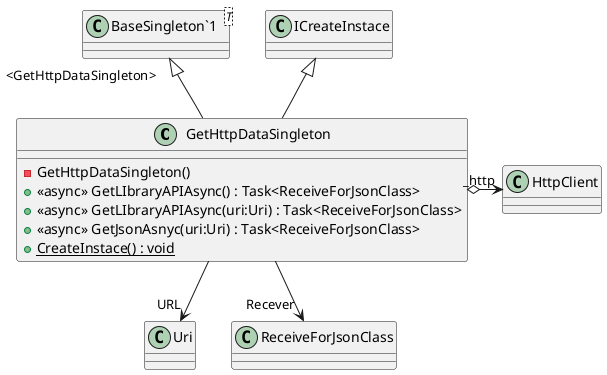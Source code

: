 @startuml
class GetHttpDataSingleton {
    - GetHttpDataSingleton()
    + <<async>> GetLIbraryAPIAsync() : Task<ReceiveForJsonClass>
    + <<async>> GetLIbraryAPIAsync(uri:Uri) : Task<ReceiveForJsonClass>
    + <<async>> GetJsonAsnyc(uri:Uri) : Task<ReceiveForJsonClass>
    + {static} CreateInstace() : void
}
class "BaseSingleton`1"<T> {
}
"BaseSingleton`1" "<GetHttpDataSingleton>" <|-- GetHttpDataSingleton
ICreateInstace <|-- GetHttpDataSingleton
GetHttpDataSingleton --> "URL" Uri
GetHttpDataSingleton --> "Recever" ReceiveForJsonClass
GetHttpDataSingleton o-> "_http" HttpClient
@enduml
